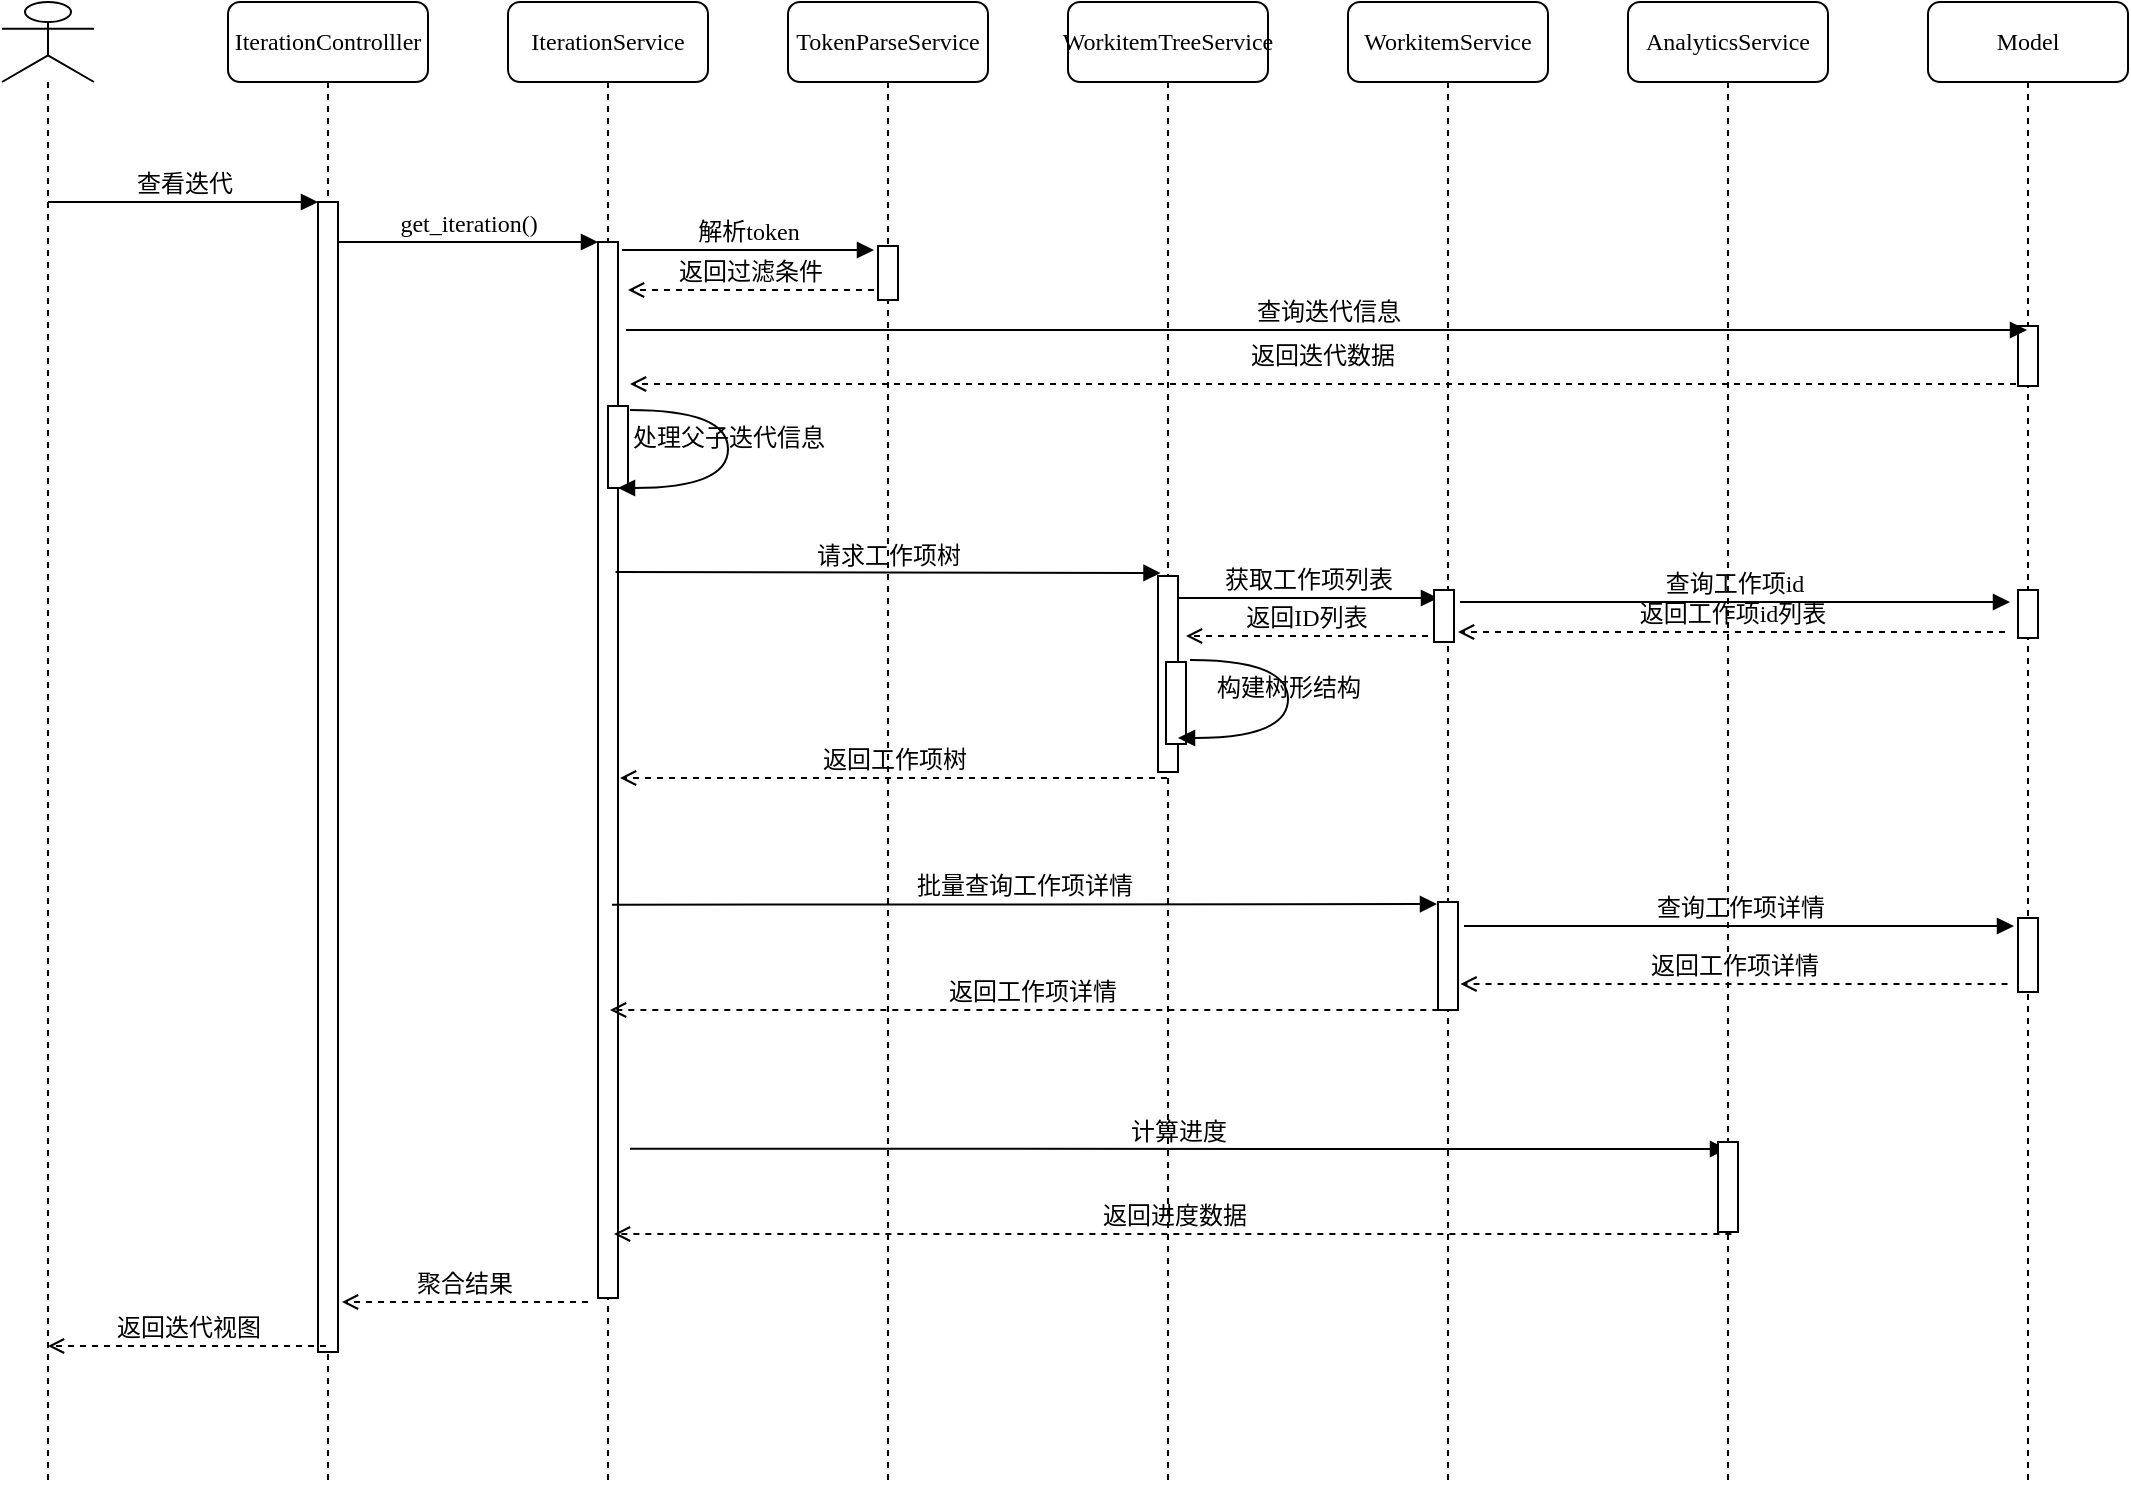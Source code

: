 <mxfile version="26.0.16">
  <diagram name="第 1 页" id="xbofDRNFgcab7UaRNV6J">
    <mxGraphModel dx="1774" dy="1121" grid="0" gridSize="10" guides="1" tooltips="1" connect="1" arrows="1" fold="1" page="0" pageScale="1" pageWidth="827" pageHeight="1169" math="0" shadow="0">
      <root>
        <mxCell id="0" />
        <mxCell id="1" parent="0" />
        <mxCell id="08TwMSNiIlxwIcO33zME-1" value="IterationControlller" style="shape=umlLifeline;perimeter=lifelinePerimeter;whiteSpace=wrap;html=1;container=1;collapsible=0;recursiveResize=0;outlineConnect=0;rounded=1;shadow=0;comic=0;labelBackgroundColor=none;strokeWidth=1;fontFamily=Verdana;fontSize=12;align=center;" vertex="1" parent="1">
          <mxGeometry x="260" y="80" width="100" height="740" as="geometry" />
        </mxCell>
        <mxCell id="08TwMSNiIlxwIcO33zME-2" value="" style="html=1;points=[];perimeter=orthogonalPerimeter;rounded=0;shadow=0;comic=0;labelBackgroundColor=none;strokeWidth=1;fontFamily=Verdana;fontSize=12;align=center;" vertex="1" parent="08TwMSNiIlxwIcO33zME-1">
          <mxGeometry x="45" y="100" width="10" height="575" as="geometry" />
        </mxCell>
        <mxCell id="08TwMSNiIlxwIcO33zME-3" value="IterationService" style="shape=umlLifeline;perimeter=lifelinePerimeter;whiteSpace=wrap;html=1;container=1;collapsible=0;recursiveResize=0;outlineConnect=0;rounded=1;shadow=0;comic=0;labelBackgroundColor=none;strokeWidth=1;fontFamily=Verdana;fontSize=12;align=center;" vertex="1" parent="1">
          <mxGeometry x="400" y="80" width="100" height="740" as="geometry" />
        </mxCell>
        <mxCell id="08TwMSNiIlxwIcO33zME-4" value="" style="html=1;points=[];perimeter=orthogonalPerimeter;rounded=0;shadow=0;comic=0;labelBackgroundColor=none;strokeWidth=1;fontFamily=Verdana;fontSize=12;align=center;" vertex="1" parent="08TwMSNiIlxwIcO33zME-3">
          <mxGeometry x="45" y="120" width="10" height="528" as="geometry" />
        </mxCell>
        <mxCell id="08TwMSNiIlxwIcO33zME-5" value="返回工作项详情" style="html=1;verticalAlign=bottom;endArrow=open;dashed=1;endSize=6;labelBackgroundColor=none;fontFamily=Verdana;fontSize=12;edgeStyle=elbowEdgeStyle;elbow=vertical;jumpSize=6;" edge="1" parent="08TwMSNiIlxwIcO33zME-3">
          <mxGeometry x="-0.002" relative="1" as="geometry">
            <mxPoint x="51.004" y="504" as="targetPoint" />
            <Array as="points">
              <mxPoint x="286.68" y="504" />
              <mxPoint x="316.68" y="504" />
            </Array>
            <mxPoint x="471.18" y="504" as="sourcePoint" />
            <mxPoint as="offset" />
          </mxGeometry>
        </mxCell>
        <mxCell id="08TwMSNiIlxwIcO33zME-6" value="" style="html=1;points=[];perimeter=orthogonalPerimeter;rounded=0;shadow=0;comic=0;labelBackgroundColor=none;strokeWidth=1;fontFamily=Verdana;fontSize=12;align=center;" vertex="1" parent="08TwMSNiIlxwIcO33zME-3">
          <mxGeometry x="50" y="202" width="10" height="41" as="geometry" />
        </mxCell>
        <mxCell id="08TwMSNiIlxwIcO33zME-7" value="处理父子迭代信息" style="html=1;verticalAlign=bottom;endArrow=block;labelBackgroundColor=none;fontFamily=Verdana;fontSize=12;elbow=vertical;edgeStyle=orthogonalEdgeStyle;curved=1;exitX=1.066;exitY=0.713;exitPerimeter=0;" edge="1" parent="08TwMSNiIlxwIcO33zME-3">
          <mxGeometry x="0.003" relative="1" as="geometry">
            <mxPoint x="61" y="204" as="sourcePoint" />
            <mxPoint x="55" y="243" as="targetPoint" />
            <Array as="points">
              <mxPoint x="110" y="204" />
              <mxPoint x="110" y="243" />
            </Array>
            <mxPoint as="offset" />
          </mxGeometry>
        </mxCell>
        <mxCell id="08TwMSNiIlxwIcO33zME-8" value="TokenParseService" style="shape=umlLifeline;perimeter=lifelinePerimeter;whiteSpace=wrap;html=1;container=1;collapsible=0;recursiveResize=0;outlineConnect=0;rounded=1;shadow=0;comic=0;labelBackgroundColor=none;strokeWidth=1;fontFamily=Verdana;fontSize=12;align=center;" vertex="1" parent="1">
          <mxGeometry x="540" y="80" width="100" height="740" as="geometry" />
        </mxCell>
        <mxCell id="08TwMSNiIlxwIcO33zME-9" value="" style="html=1;points=[];perimeter=orthogonalPerimeter;rounded=0;shadow=0;comic=0;labelBackgroundColor=none;strokeWidth=1;fontFamily=Verdana;fontSize=12;align=center;" vertex="1" parent="08TwMSNiIlxwIcO33zME-8">
          <mxGeometry x="45" y="122" width="10" height="27" as="geometry" />
        </mxCell>
        <mxCell id="08TwMSNiIlxwIcO33zME-10" value="计算进度" style="html=1;verticalAlign=bottom;endArrow=block;labelBackgroundColor=none;fontFamily=Verdana;fontSize=12;edgeStyle=elbowEdgeStyle;elbow=vertical;" edge="1" parent="08TwMSNiIlxwIcO33zME-8" target="08TwMSNiIlxwIcO33zME-21">
          <mxGeometry relative="1" as="geometry">
            <mxPoint x="-79" y="573.38" as="sourcePoint" />
            <mxPoint x="333.5" y="572.995" as="targetPoint" />
          </mxGeometry>
        </mxCell>
        <mxCell id="08TwMSNiIlxwIcO33zME-11" value="WorkitemTreeService" style="shape=umlLifeline;perimeter=lifelinePerimeter;whiteSpace=wrap;html=1;container=1;collapsible=0;recursiveResize=0;outlineConnect=0;rounded=1;shadow=0;comic=0;labelBackgroundColor=none;strokeWidth=1;fontFamily=Verdana;fontSize=12;align=center;" vertex="1" parent="1">
          <mxGeometry x="680" y="80" width="100" height="740" as="geometry" />
        </mxCell>
        <mxCell id="08TwMSNiIlxwIcO33zME-12" value="" style="html=1;points=[];perimeter=orthogonalPerimeter;rounded=0;shadow=0;comic=0;labelBackgroundColor=none;strokeWidth=1;fontFamily=Verdana;fontSize=12;align=center;" vertex="1" parent="08TwMSNiIlxwIcO33zME-11">
          <mxGeometry x="45" y="287" width="10" height="98" as="geometry" />
        </mxCell>
        <mxCell id="08TwMSNiIlxwIcO33zME-13" value="获取工作项列表" style="html=1;verticalAlign=bottom;endArrow=block;entryX=0;entryY=0;labelBackgroundColor=none;fontFamily=Verdana;fontSize=12;edgeStyle=elbowEdgeStyle;elbow=horizontal;" edge="1" parent="08TwMSNiIlxwIcO33zME-11">
          <mxGeometry relative="1" as="geometry">
            <mxPoint x="55" y="298" as="sourcePoint" />
            <mxPoint x="185" y="298" as="targetPoint" />
          </mxGeometry>
        </mxCell>
        <mxCell id="08TwMSNiIlxwIcO33zME-14" value="返回ID列表" style="html=1;verticalAlign=bottom;endArrow=open;dashed=1;endSize=6;labelBackgroundColor=none;fontFamily=Verdana;fontSize=12;edgeStyle=elbowEdgeStyle;elbow=horizontal;jumpSize=6;" edge="1" parent="08TwMSNiIlxwIcO33zME-11">
          <mxGeometry x="0.016" relative="1" as="geometry">
            <mxPoint x="59" y="317" as="targetPoint" />
            <Array as="points">
              <mxPoint x="139" y="331" />
              <mxPoint x="169" y="331" />
            </Array>
            <mxPoint x="180" y="317" as="sourcePoint" />
            <mxPoint as="offset" />
          </mxGeometry>
        </mxCell>
        <mxCell id="08TwMSNiIlxwIcO33zME-15" value="" style="html=1;points=[];perimeter=orthogonalPerimeter;rounded=0;shadow=0;comic=0;labelBackgroundColor=none;strokeWidth=1;fontFamily=Verdana;fontSize=12;align=center;" vertex="1" parent="08TwMSNiIlxwIcO33zME-11">
          <mxGeometry x="49" y="330" width="10" height="41" as="geometry" />
        </mxCell>
        <mxCell id="08TwMSNiIlxwIcO33zME-16" value="构建树形结构" style="html=1;verticalAlign=bottom;endArrow=block;labelBackgroundColor=none;fontFamily=Verdana;fontSize=12;elbow=vertical;edgeStyle=orthogonalEdgeStyle;curved=1;exitX=1.066;exitY=0.713;exitPerimeter=0;" edge="1" parent="08TwMSNiIlxwIcO33zME-11">
          <mxGeometry x="0.003" relative="1" as="geometry">
            <mxPoint x="61" y="329" as="sourcePoint" />
            <mxPoint x="55" y="368" as="targetPoint" />
            <Array as="points">
              <mxPoint x="110" y="329" />
              <mxPoint x="110" y="368" />
            </Array>
            <mxPoint as="offset" />
          </mxGeometry>
        </mxCell>
        <mxCell id="08TwMSNiIlxwIcO33zME-17" value="WorkitemService" style="shape=umlLifeline;perimeter=lifelinePerimeter;whiteSpace=wrap;html=1;container=1;collapsible=0;recursiveResize=0;outlineConnect=0;rounded=1;shadow=0;comic=0;labelBackgroundColor=none;strokeWidth=1;fontFamily=Verdana;fontSize=12;align=center;" vertex="1" parent="1">
          <mxGeometry x="820" y="80" width="100" height="740" as="geometry" />
        </mxCell>
        <mxCell id="08TwMSNiIlxwIcO33zME-18" value="" style="html=1;points=[];perimeter=orthogonalPerimeter;rounded=0;shadow=0;comic=0;labelBackgroundColor=none;strokeWidth=1;fontFamily=Verdana;fontSize=12;align=center;" vertex="1" parent="08TwMSNiIlxwIcO33zME-17">
          <mxGeometry x="43" y="294" width="10" height="26" as="geometry" />
        </mxCell>
        <mxCell id="08TwMSNiIlxwIcO33zME-19" value="" style="html=1;points=[];perimeter=orthogonalPerimeter;rounded=0;shadow=0;comic=0;labelBackgroundColor=none;strokeWidth=1;fontFamily=Verdana;fontSize=12;align=center;" vertex="1" parent="08TwMSNiIlxwIcO33zME-17">
          <mxGeometry x="45" y="450" width="10" height="54" as="geometry" />
        </mxCell>
        <mxCell id="08TwMSNiIlxwIcO33zME-20" value="查询工作项id" style="html=1;verticalAlign=bottom;endArrow=block;labelBackgroundColor=none;fontFamily=Verdana;fontSize=12;edgeStyle=elbowEdgeStyle;elbow=vertical;" edge="1" parent="08TwMSNiIlxwIcO33zME-17">
          <mxGeometry x="-0.002" relative="1" as="geometry">
            <mxPoint x="56" y="300" as="sourcePoint" />
            <mxPoint x="331" y="300" as="targetPoint" />
            <mxPoint as="offset" />
          </mxGeometry>
        </mxCell>
        <mxCell id="08TwMSNiIlxwIcO33zME-21" value="AnalyticsService" style="shape=umlLifeline;perimeter=lifelinePerimeter;whiteSpace=wrap;html=1;container=1;collapsible=0;recursiveResize=0;outlineConnect=0;rounded=1;shadow=0;comic=0;labelBackgroundColor=none;strokeWidth=1;fontFamily=Verdana;fontSize=12;align=center;" vertex="1" parent="1">
          <mxGeometry x="960" y="80" width="100" height="740" as="geometry" />
        </mxCell>
        <mxCell id="08TwMSNiIlxwIcO33zME-22" value="返回工作项id列表" style="html=1;verticalAlign=bottom;endArrow=open;dashed=1;endSize=6;labelBackgroundColor=none;fontFamily=Verdana;fontSize=12;edgeStyle=elbowEdgeStyle;elbow=vertical;jumpSize=6;" edge="1" parent="08TwMSNiIlxwIcO33zME-21">
          <mxGeometry x="-0.002" relative="1" as="geometry">
            <mxPoint x="-85" y="315" as="targetPoint" />
            <Array as="points">
              <mxPoint x="28" y="315" />
              <mxPoint x="58" y="315" />
            </Array>
            <mxPoint x="188.5" y="315" as="sourcePoint" />
            <mxPoint as="offset" />
          </mxGeometry>
        </mxCell>
        <mxCell id="08TwMSNiIlxwIcO33zME-23" value="" style="html=1;points=[];perimeter=orthogonalPerimeter;rounded=0;shadow=0;comic=0;labelBackgroundColor=none;strokeWidth=1;fontFamily=Verdana;fontSize=12;align=center;" vertex="1" parent="08TwMSNiIlxwIcO33zME-21">
          <mxGeometry x="45" y="570" width="10" height="45" as="geometry" />
        </mxCell>
        <mxCell id="08TwMSNiIlxwIcO33zME-24" value="查看迭代" style="html=1;verticalAlign=bottom;endArrow=block;entryX=0;entryY=0;labelBackgroundColor=none;fontFamily=Verdana;fontSize=12;edgeStyle=elbowEdgeStyle;elbow=vertical;" edge="1" parent="1" source="08TwMSNiIlxwIcO33zME-31" target="08TwMSNiIlxwIcO33zME-2">
          <mxGeometry x="0.002" relative="1" as="geometry">
            <mxPoint x="150" y="180" as="sourcePoint" />
            <mxPoint as="offset" />
          </mxGeometry>
        </mxCell>
        <mxCell id="08TwMSNiIlxwIcO33zME-25" value="get_iteration()" style="html=1;verticalAlign=bottom;endArrow=block;entryX=0;entryY=0;labelBackgroundColor=none;fontFamily=Verdana;fontSize=12;edgeStyle=elbowEdgeStyle;elbow=vertical;" edge="1" parent="1" source="08TwMSNiIlxwIcO33zME-2" target="08TwMSNiIlxwIcO33zME-4">
          <mxGeometry relative="1" as="geometry">
            <mxPoint x="370" y="200" as="sourcePoint" />
          </mxGeometry>
        </mxCell>
        <mxCell id="08TwMSNiIlxwIcO33zME-26" value="Model" style="shape=umlLifeline;perimeter=lifelinePerimeter;whiteSpace=wrap;html=1;container=1;collapsible=0;recursiveResize=0;outlineConnect=0;rounded=1;shadow=0;comic=0;labelBackgroundColor=none;strokeWidth=1;fontFamily=Verdana;fontSize=12;align=center;" vertex="1" parent="1">
          <mxGeometry x="1110" y="80" width="100" height="740" as="geometry" />
        </mxCell>
        <mxCell id="08TwMSNiIlxwIcO33zME-27" value="查询工作项详情" style="html=1;verticalAlign=bottom;endArrow=block;labelBackgroundColor=none;fontFamily=Verdana;fontSize=12;edgeStyle=elbowEdgeStyle;elbow=vertical;" edge="1" parent="08TwMSNiIlxwIcO33zME-26">
          <mxGeometry relative="1" as="geometry">
            <mxPoint x="-232" y="462" as="sourcePoint" />
            <mxPoint x="43" y="462" as="targetPoint" />
          </mxGeometry>
        </mxCell>
        <mxCell id="08TwMSNiIlxwIcO33zME-28" value="" style="html=1;points=[];perimeter=orthogonalPerimeter;rounded=0;shadow=0;comic=0;labelBackgroundColor=none;strokeWidth=1;fontFamily=Verdana;fontSize=12;align=center;" vertex="1" parent="08TwMSNiIlxwIcO33zME-26">
          <mxGeometry x="45" y="162" width="10" height="30" as="geometry" />
        </mxCell>
        <mxCell id="08TwMSNiIlxwIcO33zME-29" value="" style="html=1;points=[];perimeter=orthogonalPerimeter;rounded=0;shadow=0;comic=0;labelBackgroundColor=none;strokeWidth=1;fontFamily=Verdana;fontSize=12;align=center;" vertex="1" parent="08TwMSNiIlxwIcO33zME-26">
          <mxGeometry x="45" y="294" width="10" height="24" as="geometry" />
        </mxCell>
        <mxCell id="08TwMSNiIlxwIcO33zME-30" value="" style="html=1;points=[];perimeter=orthogonalPerimeter;rounded=0;shadow=0;comic=0;labelBackgroundColor=none;strokeWidth=1;fontFamily=Verdana;fontSize=12;align=center;" vertex="1" parent="08TwMSNiIlxwIcO33zME-26">
          <mxGeometry x="45" y="458" width="10" height="37" as="geometry" />
        </mxCell>
        <mxCell id="08TwMSNiIlxwIcO33zME-31" value="" style="shape=umlLifeline;perimeter=lifelinePerimeter;whiteSpace=wrap;html=1;container=1;dropTarget=0;collapsible=0;recursiveResize=0;outlineConnect=0;portConstraint=eastwest;newEdgeStyle={&quot;curved&quot;:0,&quot;rounded&quot;:0};participant=umlActor;" vertex="1" parent="1">
          <mxGeometry x="147" y="80" width="46" height="740" as="geometry" />
        </mxCell>
        <mxCell id="08TwMSNiIlxwIcO33zME-32" value="请求工作项树" style="html=1;verticalAlign=bottom;endArrow=block;labelBackgroundColor=none;fontFamily=Verdana;fontSize=12;edgeStyle=elbowEdgeStyle;elbow=vertical;" edge="1" parent="1">
          <mxGeometry x="-0.0" relative="1" as="geometry">
            <mxPoint x="453.75" y="365.0" as="sourcePoint" />
            <mxPoint x="726.25" y="365.552" as="targetPoint" />
            <mxPoint as="offset" />
          </mxGeometry>
        </mxCell>
        <mxCell id="08TwMSNiIlxwIcO33zME-33" value="批量查询工作项详情" style="html=1;verticalAlign=bottom;endArrow=block;labelBackgroundColor=none;fontFamily=Verdana;fontSize=12;edgeStyle=elbowEdgeStyle;elbow=vertical;" edge="1" parent="1">
          <mxGeometry relative="1" as="geometry">
            <mxPoint x="452" y="531.38" as="sourcePoint" />
            <mxPoint x="864.5" y="530.995" as="targetPoint" />
          </mxGeometry>
        </mxCell>
        <mxCell id="08TwMSNiIlxwIcO33zME-34" value="返回进度数据" style="html=1;verticalAlign=bottom;endArrow=open;dashed=1;endSize=6;labelBackgroundColor=none;fontFamily=Verdana;fontSize=12;edgeStyle=elbowEdgeStyle;elbow=vertical;jumpSize=6;" edge="1" parent="1">
          <mxGeometry x="-0.002" relative="1" as="geometry">
            <mxPoint x="453.004" y="696" as="targetPoint" />
            <Array as="points">
              <mxPoint x="826.68" y="696" />
              <mxPoint x="856.68" y="696" />
            </Array>
            <mxPoint x="1011.68" y="696" as="sourcePoint" />
            <mxPoint as="offset" />
          </mxGeometry>
        </mxCell>
        <mxCell id="08TwMSNiIlxwIcO33zME-35" value="解析token" style="html=1;verticalAlign=bottom;endArrow=block;labelBackgroundColor=none;fontFamily=Verdana;fontSize=12;edgeStyle=elbowEdgeStyle;elbow=vertical;" edge="1" parent="1">
          <mxGeometry x="-0.0" relative="1" as="geometry">
            <mxPoint x="457" y="204" as="sourcePoint" />
            <mxPoint x="583" y="204" as="targetPoint" />
            <mxPoint as="offset" />
          </mxGeometry>
        </mxCell>
        <mxCell id="08TwMSNiIlxwIcO33zME-36" value="查询迭代信息" style="html=1;verticalAlign=bottom;endArrow=block;labelBackgroundColor=none;fontFamily=Verdana;fontSize=12;edgeStyle=elbowEdgeStyle;elbow=vertical;" edge="1" parent="1" target="08TwMSNiIlxwIcO33zME-26">
          <mxGeometry relative="1" as="geometry">
            <mxPoint x="459" y="244" as="sourcePoint" />
            <mxPoint x="1147" y="243" as="targetPoint" />
          </mxGeometry>
        </mxCell>
        <mxCell id="08TwMSNiIlxwIcO33zME-37" value="返回迭代数据" style="html=1;verticalAlign=bottom;endArrow=open;dashed=1;endSize=6;labelBackgroundColor=none;fontFamily=Verdana;fontSize=12;edgeStyle=elbowEdgeStyle;elbow=vertical;jumpSize=6;" edge="1" parent="1">
          <mxGeometry x="0.002" y="-5" relative="1" as="geometry">
            <mxPoint x="461" y="271" as="targetPoint" />
            <Array as="points">
              <mxPoint x="658" y="271" />
              <mxPoint x="688" y="271" />
            </Array>
            <mxPoint x="1154" y="271" as="sourcePoint" />
            <mxPoint as="offset" />
          </mxGeometry>
        </mxCell>
        <mxCell id="08TwMSNiIlxwIcO33zME-38" value="返回过滤条件" style="html=1;verticalAlign=bottom;endArrow=open;dashed=1;endSize=6;labelBackgroundColor=none;fontFamily=Verdana;fontSize=12;edgeStyle=elbowEdgeStyle;elbow=vertical;jumpSize=6;" edge="1" parent="1">
          <mxGeometry x="0.013" relative="1" as="geometry">
            <mxPoint x="460" y="224" as="targetPoint" />
            <Array as="points">
              <mxPoint x="540" y="224" />
              <mxPoint x="570" y="224" />
            </Array>
            <mxPoint x="583" y="224" as="sourcePoint" />
            <mxPoint as="offset" />
          </mxGeometry>
        </mxCell>
        <mxCell id="08TwMSNiIlxwIcO33zME-39" value="返回工作项树" style="html=1;verticalAlign=bottom;endArrow=open;dashed=1;endSize=6;labelBackgroundColor=none;fontFamily=Verdana;fontSize=12;edgeStyle=elbowEdgeStyle;elbow=vertical;jumpSize=6;" edge="1" parent="1">
          <mxGeometry x="-0.002" relative="1" as="geometry">
            <mxPoint x="456" y="468" as="targetPoint" />
            <Array as="points">
              <mxPoint x="569" y="468" />
              <mxPoint x="599" y="468" />
            </Array>
            <mxPoint x="729.5" y="468" as="sourcePoint" />
            <mxPoint as="offset" />
          </mxGeometry>
        </mxCell>
        <mxCell id="08TwMSNiIlxwIcO33zME-40" value="返回工作项详情" style="html=1;verticalAlign=bottom;endArrow=open;dashed=1;endSize=6;labelBackgroundColor=none;fontFamily=Verdana;fontSize=12;edgeStyle=elbowEdgeStyle;elbow=vertical;jumpSize=6;" edge="1" parent="1">
          <mxGeometry x="-0.002" relative="1" as="geometry">
            <mxPoint x="876.25" y="571" as="targetPoint" />
            <Array as="points">
              <mxPoint x="989.25" y="571" />
              <mxPoint x="1019.25" y="571" />
            </Array>
            <mxPoint x="1149.75" y="571" as="sourcePoint" />
            <mxPoint as="offset" />
          </mxGeometry>
        </mxCell>
        <mxCell id="08TwMSNiIlxwIcO33zME-41" value="返回迭代视图" style="html=1;verticalAlign=bottom;endArrow=open;dashed=1;endSize=6;labelBackgroundColor=none;fontFamily=Verdana;fontSize=12;edgeStyle=elbowEdgeStyle;elbow=vertical;jumpSize=6;" edge="1" parent="1">
          <mxGeometry x="-0.002" relative="1" as="geometry">
            <mxPoint x="170" y="752" as="targetPoint" />
            <Array as="points">
              <mxPoint x="250" y="752" />
              <mxPoint x="280" y="752" />
            </Array>
            <mxPoint x="309" y="752" as="sourcePoint" />
            <mxPoint as="offset" />
          </mxGeometry>
        </mxCell>
        <mxCell id="08TwMSNiIlxwIcO33zME-42" value="聚合结果" style="html=1;verticalAlign=bottom;endArrow=open;dashed=1;endSize=6;labelBackgroundColor=none;fontFamily=Verdana;fontSize=12;edgeStyle=elbowEdgeStyle;elbow=vertical;jumpSize=6;" edge="1" parent="1">
          <mxGeometry x="0.013" relative="1" as="geometry">
            <mxPoint x="317" y="730" as="targetPoint" />
            <Array as="points">
              <mxPoint x="397" y="730" />
              <mxPoint x="427" y="730" />
            </Array>
            <mxPoint x="440" y="730" as="sourcePoint" />
            <mxPoint as="offset" />
          </mxGeometry>
        </mxCell>
      </root>
    </mxGraphModel>
  </diagram>
</mxfile>

